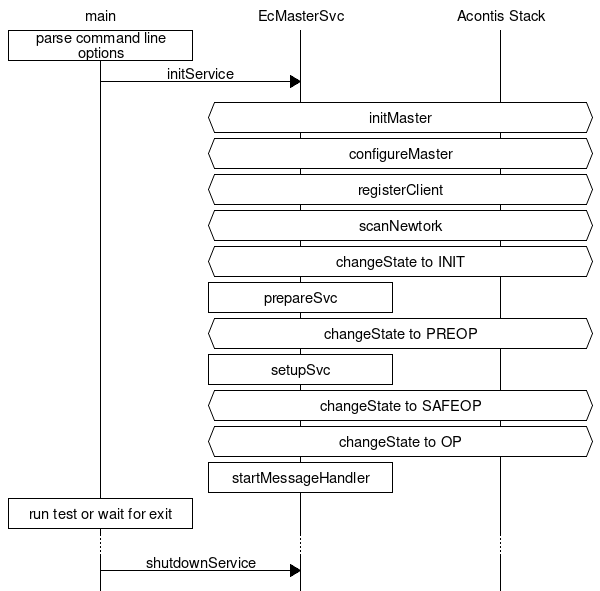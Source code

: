 msc {
    #entities
    A[label="main"], B[label="EcMasterSvc"], C[label="Acontis Stack"];
    
    A box A [label="parse command line options"];
    A => B [label="initService"];
        B abox C [label="initMaster"];
        B abox C [label="configureMaster"];
        B abox C [label="registerClient"];
        B abox C [label="scanNewtork"];
        B abox C [label="changeState to INIT"];
        B box B[label="prepareSvc"];
        B abox C [label="changeState to PREOP"];
        B box B[label="setupSvc"];
        B abox C [label="changeState to SAFEOP"];
        B abox C [label="changeState to OP"];
        B box B[label="startMessageHandler"];        
    A box A[label="run test or wait for exit"];
    ...;
    A => B [label="shutdownService"];
}